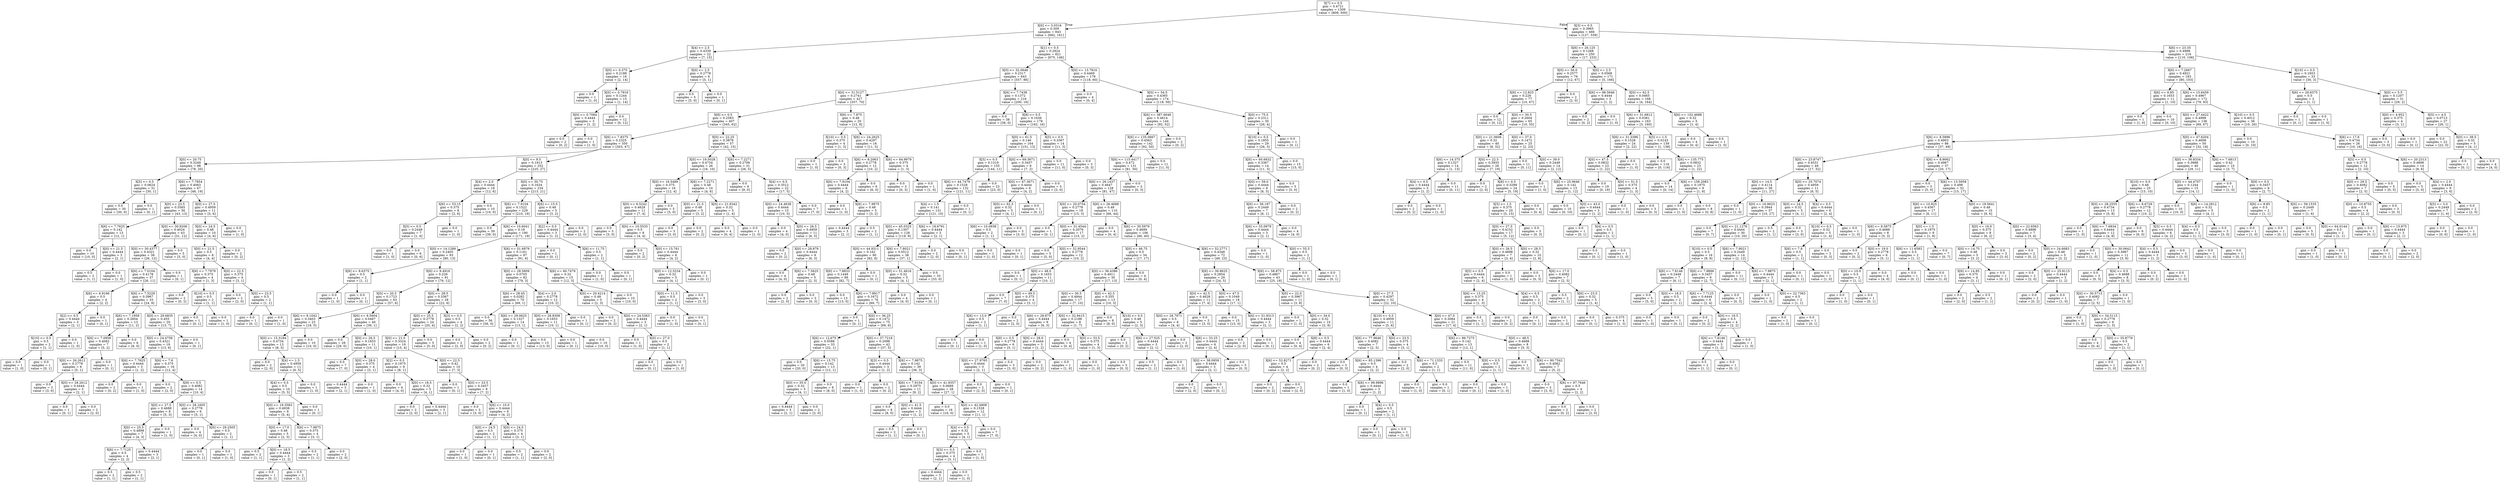 digraph Tree {
node [shape=box] ;
0 [label="X[7] <= 0.5\ngini = 0.4721\nsamples = 1309\nvalue = [809, 500]"] ;
1 [label="X[0] <= 3.0316\ngini = 0.309\nsamples = 843\nvalue = [682, 161]"] ;
0 -> 1 [labeldistance=2.5, labelangle=45, headlabel="True"] ;
2 [label="X[4] <= 2.5\ngini = 0.4339\nsamples = 22\nvalue = [7, 15]"] ;
1 -> 2 ;
3 [label="X[0] <= 0.375\ngini = 0.2188\nsamples = 16\nvalue = [2, 14]"] ;
2 -> 3 ;
4 [label="gini = 0.0\nsamples = 1\nvalue = [1, 0]"] ;
3 -> 4 ;
5 [label="X[0] <= 0.7916\ngini = 0.1244\nsamples = 15\nvalue = [1, 14]"] ;
3 -> 5 ;
6 [label="X[0] <= 0.7084\ngini = 0.4444\nsamples = 3\nvalue = [1, 2]"] ;
5 -> 6 ;
7 [label="gini = 0.0\nsamples = 2\nvalue = [0, 2]"] ;
6 -> 7 ;
8 [label="gini = 0.0\nsamples = 1\nvalue = [1, 0]"] ;
6 -> 8 ;
9 [label="gini = 0.0\nsamples = 12\nvalue = [0, 12]"] ;
5 -> 9 ;
10 [label="X[0] <= 2.5\ngini = 0.2778\nsamples = 6\nvalue = [5, 1]"] ;
2 -> 10 ;
11 [label="gini = 0.0\nsamples = 5\nvalue = [5, 0]"] ;
10 -> 11 ;
12 [label="gini = 0.0\nsamples = 1\nvalue = [0, 1]"] ;
10 -> 12 ;
13 [label="X[1] <= 0.5\ngini = 0.2924\nsamples = 821\nvalue = [675, 146]"] ;
1 -> 13 ;
14 [label="X[0] <= 32.0646\ngini = 0.2317\nsamples = 643\nvalue = [557, 86]"] ;
13 -> 14 ;
15 [label="X[0] <= 31.5127\ngini = 0.2741\nsamples = 427\nvalue = [357, 70]"] ;
14 -> 15 ;
16 [label="X[8] <= 0.5\ngini = 0.2583\nsamples = 407\nvalue = [345, 62]"] ;
15 -> 16 ;
17 [label="X[6] <= 7.8375\ngini = 0.2325\nsamples = 350\nvalue = [303, 47]"] ;
16 -> 17 ;
18 [label="X[0] <= 20.75\ngini = 0.3249\nsamples = 98\nvalue = [78, 20]"] ;
17 -> 18 ;
19 [label="X[5] <= 0.5\ngini = 0.0624\nsamples = 31\nvalue = [30, 1]"] ;
18 -> 19 ;
20 [label="gini = 0.0\nsamples = 30\nvalue = [30, 0]"] ;
19 -> 20 ;
21 [label="gini = 0.0\nsamples = 1\nvalue = [0, 1]"] ;
19 -> 21 ;
22 [label="X[6] <= 7.7854\ngini = 0.4063\nsamples = 67\nvalue = [48, 19]"] ;
18 -> 22 ;
23 [label="X[0] <= 23.5\ngini = 0.3565\nsamples = 56\nvalue = [43, 13]"] ;
22 -> 23 ;
24 [label="X[6] <= 7.7625\ngini = 0.142\nsamples = 13\nvalue = [12, 1]"] ;
23 -> 24 ;
25 [label="gini = 0.0\nsamples = 10\nvalue = [10, 0]"] ;
24 -> 25 ;
26 [label="X[0] <= 21.5\ngini = 0.4444\nsamples = 3\nvalue = [2, 1]"] ;
24 -> 26 ;
27 [label="gini = 0.5\nsamples = 2\nvalue = [1, 1]"] ;
26 -> 27 ;
28 [label="gini = 0.0\nsamples = 1\nvalue = [1, 0]"] ;
26 -> 28 ;
29 [label="X[0] <= 30.9206\ngini = 0.4024\nsamples = 43\nvalue = [31, 12]"] ;
23 -> 29 ;
30 [label="X[0] <= 30.4377\ngini = 0.4321\nsamples = 38\nvalue = [26, 12]"] ;
29 -> 30 ;
31 [label="X[6] <= 7.0104\ngini = 0.4178\nsamples = 37\nvalue = [26, 11]"] ;
30 -> 31 ;
32 [label="X[6] <= 6.9166\ngini = 0.5\nsamples = 4\nvalue = [2, 2]"] ;
31 -> 32 ;
33 [label="X[2] <= 0.5\ngini = 0.4444\nsamples = 3\nvalue = [2, 1]"] ;
32 -> 33 ;
34 [label="X[10] <= 0.5\ngini = 0.5\nsamples = 2\nvalue = [1, 1]"] ;
33 -> 34 ;
35 [label="gini = 0.0\nsamples = 1\nvalue = [1, 0]"] ;
34 -> 35 ;
36 [label="gini = 0.0\nsamples = 1\nvalue = [0, 1]"] ;
34 -> 36 ;
37 [label="gini = 0.0\nsamples = 1\nvalue = [1, 0]"] ;
33 -> 37 ;
38 [label="gini = 0.0\nsamples = 1\nvalue = [0, 1]"] ;
32 -> 38 ;
39 [label="X[6] <= 7.5229\ngini = 0.3967\nsamples = 33\nvalue = [24, 9]"] ;
31 -> 39 ;
40 [label="X[6] <= 7.1958\ngini = 0.2604\nsamples = 13\nvalue = [11, 2]"] ;
39 -> 40 ;
41 [label="X[6] <= 7.0958\ngini = 0.4082\nsamples = 7\nvalue = [5, 2]"] ;
40 -> 41 ;
42 [label="X[0] <= 26.2612\ngini = 0.2778\nsamples = 6\nvalue = [5, 1]"] ;
41 -> 42 ;
43 [label="gini = 0.0\nsamples = 3\nvalue = [3, 0]"] ;
42 -> 43 ;
44 [label="X[0] <= 28.2612\ngini = 0.4444\nsamples = 3\nvalue = [2, 1]"] ;
42 -> 44 ;
45 [label="gini = 0.0\nsamples = 1\nvalue = [0, 1]"] ;
44 -> 45 ;
46 [label="gini = 0.0\nsamples = 2\nvalue = [2, 0]"] ;
44 -> 46 ;
47 [label="gini = 0.0\nsamples = 1\nvalue = [0, 1]"] ;
41 -> 47 ;
48 [label="gini = 0.0\nsamples = 6\nvalue = [6, 0]"] ;
40 -> 48 ;
49 [label="X[0] <= 29.6835\ngini = 0.455\nsamples = 20\nvalue = [13, 7]"] ;
39 -> 49 ;
50 [label="X[0] <= 24.4758\ngini = 0.4321\nsamples = 19\nvalue = [13, 6]"] ;
49 -> 50 ;
51 [label="X[6] <= 7.7625\ngini = 0.4444\nsamples = 3\nvalue = [1, 2]"] ;
50 -> 51 ;
52 [label="gini = 0.0\nsamples = 2\nvalue = [0, 2]"] ;
51 -> 52 ;
53 [label="gini = 0.0\nsamples = 1\nvalue = [1, 0]"] ;
51 -> 53 ;
54 [label="X[6] <= 7.6\ngini = 0.375\nsamples = 16\nvalue = [12, 4]"] ;
50 -> 54 ;
55 [label="gini = 0.0\nsamples = 2\nvalue = [2, 0]"] ;
54 -> 55 ;
56 [label="X[9] <= 0.5\ngini = 0.4082\nsamples = 14\nvalue = [10, 4]"] ;
54 -> 56 ;
57 [label="X[0] <= 27.5\ngini = 0.4688\nsamples = 8\nvalue = [5, 3]"] ;
56 -> 57 ;
58 [label="X[0] <= 25.5\ngini = 0.4898\nsamples = 7\nvalue = [4, 3]"] ;
57 -> 58 ;
59 [label="X[6] <= 7.7125\ngini = 0.5\nsamples = 4\nvalue = [2, 2]"] ;
58 -> 59 ;
60 [label="gini = 0.5\nsamples = 2\nvalue = [1, 1]"] ;
59 -> 60 ;
61 [label="gini = 0.5\nsamples = 2\nvalue = [1, 1]"] ;
59 -> 61 ;
62 [label="gini = 0.4444\nsamples = 3\nvalue = [2, 1]"] ;
58 -> 62 ;
63 [label="gini = 0.0\nsamples = 1\nvalue = [1, 0]"] ;
57 -> 63 ;
64 [label="X[0] <= 28.1605\ngini = 0.2778\nsamples = 6\nvalue = [5, 1]"] ;
56 -> 64 ;
65 [label="gini = 0.0\nsamples = 4\nvalue = [4, 0]"] ;
64 -> 65 ;
66 [label="X[0] <= 29.2505\ngini = 0.5\nsamples = 2\nvalue = [1, 1]"] ;
64 -> 66 ;
67 [label="gini = 0.0\nsamples = 1\nvalue = [0, 1]"] ;
66 -> 67 ;
68 [label="gini = 0.0\nsamples = 1\nvalue = [1, 0]"] ;
66 -> 68 ;
69 [label="gini = 0.0\nsamples = 1\nvalue = [0, 1]"] ;
49 -> 69 ;
70 [label="gini = 0.0\nsamples = 1\nvalue = [0, 1]"] ;
30 -> 70 ;
71 [label="gini = 0.0\nsamples = 5\nvalue = [5, 0]"] ;
29 -> 71 ;
72 [label="X[0] <= 27.5\ngini = 0.4959\nsamples = 11\nvalue = [5, 6]"] ;
22 -> 72 ;
73 [label="X[0] <= 24.5\ngini = 0.48\nsamples = 10\nvalue = [4, 6]"] ;
72 -> 73 ;
74 [label="X[0] <= 21.5\ngini = 0.5\nsamples = 8\nvalue = [4, 4]"] ;
73 -> 74 ;
75 [label="X[6] <= 7.7979\ngini = 0.375\nsamples = 4\nvalue = [1, 3]"] ;
74 -> 75 ;
76 [label="gini = 0.0\nsamples = 2\nvalue = [0, 2]"] ;
75 -> 76 ;
77 [label="X[10] <= 0.5\ngini = 0.5\nsamples = 2\nvalue = [1, 1]"] ;
75 -> 77 ;
78 [label="gini = 0.0\nsamples = 1\nvalue = [0, 1]"] ;
77 -> 78 ;
79 [label="gini = 0.0\nsamples = 1\nvalue = [1, 0]"] ;
77 -> 79 ;
80 [label="X[0] <= 22.5\ngini = 0.375\nsamples = 4\nvalue = [3, 1]"] ;
74 -> 80 ;
81 [label="gini = 0.0\nsamples = 2\nvalue = [2, 0]"] ;
80 -> 81 ;
82 [label="X[0] <= 23.5\ngini = 0.5\nsamples = 2\nvalue = [1, 1]"] ;
80 -> 82 ;
83 [label="gini = 0.0\nsamples = 1\nvalue = [0, 1]"] ;
82 -> 83 ;
84 [label="gini = 0.0\nsamples = 1\nvalue = [1, 0]"] ;
82 -> 84 ;
85 [label="gini = 0.0\nsamples = 2\nvalue = [0, 2]"] ;
73 -> 85 ;
86 [label="gini = 0.0\nsamples = 1\nvalue = [1, 0]"] ;
72 -> 86 ;
87 [label="X[0] <= 9.5\ngini = 0.1913\nsamples = 252\nvalue = [225, 27]"] ;
17 -> 87 ;
88 [label="X[4] <= 2.0\ngini = 0.4444\nsamples = 18\nvalue = [12, 6]"] ;
87 -> 88 ;
89 [label="X[6] <= 53.15\ngini = 0.375\nsamples = 8\nvalue = [2, 6]"] ;
88 -> 89 ;
90 [label="X[5] <= 0.5\ngini = 0.2449\nsamples = 7\nvalue = [1, 6]"] ;
89 -> 90 ;
91 [label="gini = 0.0\nsamples = 1\nvalue = [1, 0]"] ;
90 -> 91 ;
92 [label="gini = 0.0\nsamples = 6\nvalue = [0, 6]"] ;
90 -> 92 ;
93 [label="gini = 0.0\nsamples = 1\nvalue = [1, 0]"] ;
89 -> 93 ;
94 [label="gini = 0.0\nsamples = 10\nvalue = [10, 0]"] ;
88 -> 94 ;
95 [label="X[0] <= 30.75\ngini = 0.1634\nsamples = 234\nvalue = [213, 21]"] ;
87 -> 95 ;
96 [label="X[6] <= 7.9104\ngini = 0.1522\nsamples = 229\nvalue = [210, 19]"] ;
95 -> 96 ;
97 [label="gini = 0.0\nsamples = 39\nvalue = [39, 0]"] ;
96 -> 97 ;
98 [label="X[6] <= 10.6041\ngini = 0.18\nsamples = 190\nvalue = [171, 19]"] ;
96 -> 98 ;
99 [label="X[0] <= 14.1289\ngini = 0.2405\nsamples = 93\nvalue = [80, 13]"] ;
98 -> 99 ;
100 [label="X[6] <= 8.6375\ngini = 0.5\nsamples = 2\nvalue = [1, 1]"] ;
99 -> 100 ;
101 [label="gini = 0.0\nsamples = 1\nvalue = [1, 0]"] ;
100 -> 101 ;
102 [label="gini = 0.0\nsamples = 1\nvalue = [0, 1]"] ;
100 -> 102 ;
103 [label="X[6] <= 9.4916\ngini = 0.229\nsamples = 91\nvalue = [79, 12]"] ;
99 -> 103 ;
104 [label="X[0] <= 20.5\ngini = 0.1723\nsamples = 63\nvalue = [57, 6]"] ;
103 -> 104 ;
105 [label="X[6] <= 8.1042\ngini = 0.3403\nsamples = 23\nvalue = [18, 5]"] ;
104 -> 105 ;
106 [label="X[0] <= 15.3184\ngini = 0.4734\nsamples = 13\nvalue = [8, 5]"] ;
105 -> 106 ;
107 [label="gini = 0.0\nsamples = 2\nvalue = [2, 0]"] ;
106 -> 107 ;
108 [label="X[4] <= 1.5\ngini = 0.4959\nsamples = 11\nvalue = [6, 5]"] ;
106 -> 108 ;
109 [label="X[4] <= 0.5\ngini = 0.5\nsamples = 10\nvalue = [5, 5]"] ;
108 -> 109 ;
110 [label="X[0] <= 19.3583\ngini = 0.4938\nsamples = 9\nvalue = [5, 4]"] ;
109 -> 110 ;
111 [label="X[0] <= 17.0\ngini = 0.48\nsamples = 5\nvalue = [2, 3]"] ;
110 -> 111 ;
112 [label="gini = 0.5\nsamples = 2\nvalue = [1, 1]"] ;
111 -> 112 ;
113 [label="X[0] <= 18.5\ngini = 0.4444\nsamples = 3\nvalue = [1, 2]"] ;
111 -> 113 ;
114 [label="gini = 0.0\nsamples = 1\nvalue = [0, 1]"] ;
113 -> 114 ;
115 [label="gini = 0.5\nsamples = 2\nvalue = [1, 1]"] ;
113 -> 115 ;
116 [label="X[6] <= 7.9875\ngini = 0.375\nsamples = 4\nvalue = [3, 1]"] ;
110 -> 116 ;
117 [label="gini = 0.5\nsamples = 2\nvalue = [1, 1]"] ;
116 -> 117 ;
118 [label="gini = 0.0\nsamples = 2\nvalue = [2, 0]"] ;
116 -> 118 ;
119 [label="gini = 0.0\nsamples = 1\nvalue = [0, 1]"] ;
109 -> 119 ;
120 [label="gini = 0.0\nsamples = 1\nvalue = [1, 0]"] ;
108 -> 120 ;
121 [label="gini = 0.0\nsamples = 10\nvalue = [10, 0]"] ;
105 -> 121 ;
122 [label="X[6] <= 8.5604\ngini = 0.0487\nsamples = 40\nvalue = [39, 1]"] ;
104 -> 122 ;
123 [label="gini = 0.0\nsamples = 29\nvalue = [29, 0]"] ;
122 -> 123 ;
124 [label="X[0] <= 26.5\ngini = 0.1653\nsamples = 11\nvalue = [10, 1]"] ;
122 -> 124 ;
125 [label="gini = 0.0\nsamples = 7\nvalue = [7, 0]"] ;
124 -> 125 ;
126 [label="X[0] <= 28.0\ngini = 0.375\nsamples = 4\nvalue = [3, 1]"] ;
124 -> 126 ;
127 [label="gini = 0.4444\nsamples = 3\nvalue = [2, 1]"] ;
126 -> 127 ;
128 [label="gini = 0.0\nsamples = 1\nvalue = [1, 0]"] ;
126 -> 128 ;
129 [label="X[0] <= 28.5\ngini = 0.3367\nsamples = 28\nvalue = [22, 6]"] ;
103 -> 129 ;
130 [label="X[0] <= 25.5\ngini = 0.2778\nsamples = 24\nvalue = [20, 4]"] ;
129 -> 130 ;
131 [label="X[0] <= 21.0\ngini = 0.3324\nsamples = 19\nvalue = [15, 4]"] ;
130 -> 131 ;
132 [label="X[2] <= 0.5\ngini = 0.1975\nsamples = 9\nvalue = [8, 1]"] ;
131 -> 132 ;
133 [label="gini = 0.0\nsamples = 4\nvalue = [4, 0]"] ;
132 -> 133 ;
134 [label="X[0] <= 18.5\ngini = 0.32\nsamples = 5\nvalue = [4, 1]"] ;
132 -> 134 ;
135 [label="gini = 0.0\nsamples = 2\nvalue = [2, 0]"] ;
134 -> 135 ;
136 [label="gini = 0.4444\nsamples = 3\nvalue = [2, 1]"] ;
134 -> 136 ;
137 [label="X[0] <= 22.5\ngini = 0.42\nsamples = 10\nvalue = [7, 3]"] ;
131 -> 137 ;
138 [label="gini = 0.0\nsamples = 1\nvalue = [0, 1]"] ;
137 -> 138 ;
139 [label="X[0] <= 23.5\ngini = 0.3457\nsamples = 9\nvalue = [7, 2]"] ;
137 -> 139 ;
140 [label="gini = 0.0\nsamples = 3\nvalue = [3, 0]"] ;
139 -> 140 ;
141 [label="X[6] <= 10.0\ngini = 0.4444\nsamples = 6\nvalue = [4, 2]"] ;
139 -> 141 ;
142 [label="X[0] <= 24.5\ngini = 0.5\nsamples = 2\nvalue = [1, 1]"] ;
141 -> 142 ;
143 [label="gini = 0.0\nsamples = 1\nvalue = [1, 0]"] ;
142 -> 143 ;
144 [label="gini = 0.0\nsamples = 1\nvalue = [0, 1]"] ;
142 -> 144 ;
145 [label="X[0] <= 24.5\ngini = 0.375\nsamples = 4\nvalue = [3, 1]"] ;
141 -> 145 ;
146 [label="gini = 0.5\nsamples = 2\nvalue = [1, 1]"] ;
145 -> 146 ;
147 [label="gini = 0.0\nsamples = 2\nvalue = [2, 0]"] ;
145 -> 147 ;
148 [label="gini = 0.0\nsamples = 5\nvalue = [5, 0]"] ;
130 -> 148 ;
149 [label="X[3] <= 0.5\ngini = 0.5\nsamples = 4\nvalue = [2, 2]"] ;
129 -> 149 ;
150 [label="gini = 0.0\nsamples = 2\nvalue = [2, 0]"] ;
149 -> 150 ;
151 [label="gini = 0.0\nsamples = 2\nvalue = [0, 2]"] ;
149 -> 151 ;
152 [label="X[6] <= 51.6979\ngini = 0.1161\nsamples = 97\nvalue = [91, 6]"] ;
98 -> 152 ;
153 [label="X[0] <= 28.5809\ngini = 0.0705\nsamples = 82\nvalue = [79, 3]"] ;
152 -> 153 ;
154 [label="X[6] <= 28.45\ngini = 0.0282\nsamples = 70\nvalue = [69, 1]"] ;
153 -> 154 ;
155 [label="gini = 0.0\nsamples = 56\nvalue = [56, 0]"] ;
154 -> 155 ;
156 [label="X[6] <= 29.0625\ngini = 0.1327\nsamples = 14\nvalue = [13, 1]"] ;
154 -> 156 ;
157 [label="gini = 0.0\nsamples = 1\nvalue = [0, 1]"] ;
156 -> 157 ;
158 [label="gini = 0.0\nsamples = 13\nvalue = [13, 0]"] ;
156 -> 158 ;
159 [label="X[4] <= 2.0\ngini = 0.2778\nsamples = 12\nvalue = [10, 2]"] ;
153 -> 159 ;
160 [label="X[0] <= 28.8309\ngini = 0.1653\nsamples = 11\nvalue = [10, 1]"] ;
159 -> 160 ;
161 [label="gini = 0.0\nsamples = 1\nvalue = [0, 1]"] ;
160 -> 161 ;
162 [label="gini = 0.0\nsamples = 10\nvalue = [10, 0]"] ;
160 -> 162 ;
163 [label="gini = 0.0\nsamples = 1\nvalue = [0, 1]"] ;
159 -> 163 ;
164 [label="X[6] <= 60.7479\ngini = 0.32\nsamples = 15\nvalue = [12, 3]"] ;
152 -> 164 ;
165 [label="X[0] <= 20.4214\ngini = 0.48\nsamples = 5\nvalue = [2, 3]"] ;
164 -> 165 ;
166 [label="gini = 0.0\nsamples = 2\nvalue = [0, 2]"] ;
165 -> 166 ;
167 [label="X[0] <= 24.5363\ngini = 0.4444\nsamples = 3\nvalue = [2, 1]"] ;
165 -> 167 ;
168 [label="gini = 0.0\nsamples = 1\nvalue = [1, 0]"] ;
167 -> 168 ;
169 [label="X[0] <= 27.0\ngini = 0.5\nsamples = 2\nvalue = [1, 1]"] ;
167 -> 169 ;
170 [label="gini = 0.0\nsamples = 1\nvalue = [0, 1]"] ;
169 -> 170 ;
171 [label="gini = 0.0\nsamples = 1\nvalue = [1, 0]"] ;
169 -> 171 ;
172 [label="gini = 0.0\nsamples = 10\nvalue = [10, 0]"] ;
164 -> 172 ;
173 [label="X[6] <= 15.5\ngini = 0.48\nsamples = 5\nvalue = [3, 2]"] ;
95 -> 173 ;
174 [label="X[2] <= 0.5\ngini = 0.4444\nsamples = 3\nvalue = [1, 2]"] ;
173 -> 174 ;
175 [label="gini = 0.0\nsamples = 1\nvalue = [0, 1]"] ;
174 -> 175 ;
176 [label="X[6] <= 11.75\ngini = 0.5\nsamples = 2\nvalue = [1, 1]"] ;
174 -> 176 ;
177 [label="gini = 0.0\nsamples = 1\nvalue = [1, 0]"] ;
176 -> 177 ;
178 [label="gini = 0.0\nsamples = 1\nvalue = [0, 1]"] ;
176 -> 178 ;
179 [label="gini = 0.0\nsamples = 2\nvalue = [2, 0]"] ;
173 -> 179 ;
180 [label="X[0] <= 22.25\ngini = 0.3878\nsamples = 57\nvalue = [42, 15]"] ;
16 -> 180 ;
181 [label="X[0] <= 19.5028\ngini = 0.4734\nsamples = 26\nvalue = [16, 10]"] ;
180 -> 181 ;
182 [label="X[0] <= 16.5489\ngini = 0.375\nsamples = 16\nvalue = [12, 4]"] ;
181 -> 182 ;
183 [label="X[0] <= 6.5242\ngini = 0.4628\nsamples = 11\nvalue = [7, 4]"] ;
182 -> 183 ;
184 [label="gini = 0.0\nsamples = 3\nvalue = [3, 0]"] ;
183 -> 184 ;
185 [label="X[0] <= 10.5535\ngini = 0.5\nsamples = 8\nvalue = [4, 4]"] ;
183 -> 185 ;
186 [label="gini = 0.0\nsamples = 2\nvalue = [0, 2]"] ;
185 -> 186 ;
187 [label="X[0] <= 15.761\ngini = 0.4444\nsamples = 6\nvalue = [4, 2]"] ;
185 -> 187 ;
188 [label="X[0] <= 12.5234\ngini = 0.32\nsamples = 5\nvalue = [4, 1]"] ;
187 -> 188 ;
189 [label="X[0] <= 11.5\ngini = 0.5\nsamples = 2\nvalue = [1, 1]"] ;
188 -> 189 ;
190 [label="gini = 0.0\nsamples = 1\nvalue = [1, 0]"] ;
189 -> 190 ;
191 [label="gini = 0.0\nsamples = 1\nvalue = [0, 1]"] ;
189 -> 191 ;
192 [label="gini = 0.0\nsamples = 3\nvalue = [3, 0]"] ;
188 -> 192 ;
193 [label="gini = 0.0\nsamples = 1\nvalue = [0, 1]"] ;
187 -> 193 ;
194 [label="gini = 0.0\nsamples = 5\nvalue = [5, 0]"] ;
182 -> 194 ;
195 [label="X[6] <= 7.2271\ngini = 0.48\nsamples = 10\nvalue = [4, 6]"] ;
181 -> 195 ;
196 [label="X[0] <= 21.5\ngini = 0.48\nsamples = 5\nvalue = [3, 2]"] ;
195 -> 196 ;
197 [label="gini = 0.0\nsamples = 3\nvalue = [3, 0]"] ;
196 -> 197 ;
198 [label="gini = 0.0\nsamples = 2\nvalue = [0, 2]"] ;
196 -> 198 ;
199 [label="X[0] <= 21.9342\ngini = 0.32\nsamples = 5\nvalue = [1, 4]"] ;
195 -> 199 ;
200 [label="gini = 0.0\nsamples = 4\nvalue = [0, 4]"] ;
199 -> 200 ;
201 [label="gini = 0.0\nsamples = 1\nvalue = [1, 0]"] ;
199 -> 201 ;
202 [label="X[6] <= 7.2271\ngini = 0.2706\nsamples = 31\nvalue = [26, 5]"] ;
180 -> 202 ;
203 [label="gini = 0.0\nsamples = 9\nvalue = [9, 0]"] ;
202 -> 203 ;
204 [label="X[4] <= 0.5\ngini = 0.3512\nsamples = 22\nvalue = [17, 5]"] ;
202 -> 204 ;
205 [label="X[0] <= 24.4638\ngini = 0.4444\nsamples = 15\nvalue = [10, 5]"] ;
204 -> 205 ;
206 [label="gini = 0.0\nsamples = 4\nvalue = [4, 0]"] ;
205 -> 206 ;
207 [label="X[0] <= 26.5\ngini = 0.4959\nsamples = 11\nvalue = [6, 5]"] ;
205 -> 207 ;
208 [label="gini = 0.0\nsamples = 2\nvalue = [0, 2]"] ;
207 -> 208 ;
209 [label="X[0] <= 28.879\ngini = 0.4444\nsamples = 9\nvalue = [6, 3]"] ;
207 -> 209 ;
210 [label="gini = 0.0\nsamples = 4\nvalue = [4, 0]"] ;
209 -> 210 ;
211 [label="X[6] <= 7.5625\ngini = 0.48\nsamples = 5\nvalue = [2, 3]"] ;
209 -> 211 ;
212 [label="gini = 0.0\nsamples = 2\nvalue = [2, 0]"] ;
211 -> 212 ;
213 [label="gini = 0.0\nsamples = 3\nvalue = [0, 3]"] ;
211 -> 213 ;
214 [label="gini = 0.0\nsamples = 7\nvalue = [7, 0]"] ;
204 -> 214 ;
215 [label="X[6] <= 7.875\ngini = 0.48\nsamples = 20\nvalue = [12, 8]"] ;
15 -> 215 ;
216 [label="X[10] <= 0.5\ngini = 0.375\nsamples = 4\nvalue = [1, 3]"] ;
215 -> 216 ;
217 [label="gini = 0.0\nsamples = 1\nvalue = [1, 0]"] ;
216 -> 217 ;
218 [label="gini = 0.0\nsamples = 3\nvalue = [0, 3]"] ;
216 -> 218 ;
219 [label="X[6] <= 24.2625\ngini = 0.4297\nsamples = 16\nvalue = [11, 5]"] ;
215 -> 219 ;
220 [label="X[6] <= 8.2063\ngini = 0.2778\nsamples = 12\nvalue = [10, 2]"] ;
219 -> 220 ;
221 [label="X[6] <= 7.9104\ngini = 0.4444\nsamples = 6\nvalue = [4, 2]"] ;
220 -> 221 ;
222 [label="gini = 0.0\nsamples = 1\nvalue = [1, 0]"] ;
221 -> 222 ;
223 [label="X[6] <= 7.9875\ngini = 0.48\nsamples = 5\nvalue = [3, 2]"] ;
221 -> 223 ;
224 [label="gini = 0.4444\nsamples = 3\nvalue = [2, 1]"] ;
223 -> 224 ;
225 [label="gini = 0.5\nsamples = 2\nvalue = [1, 1]"] ;
223 -> 225 ;
226 [label="gini = 0.0\nsamples = 6\nvalue = [6, 0]"] ;
220 -> 226 ;
227 [label="X[6] <= 64.9979\ngini = 0.375\nsamples = 4\nvalue = [1, 3]"] ;
219 -> 227 ;
228 [label="gini = 0.0\nsamples = 3\nvalue = [0, 3]"] ;
227 -> 228 ;
229 [label="gini = 0.0\nsamples = 1\nvalue = [1, 0]"] ;
227 -> 229 ;
230 [label="X[6] <= 7.7438\ngini = 0.1372\nsamples = 216\nvalue = [200, 16]"] ;
14 -> 230 ;
231 [label="gini = 0.0\nsamples = 38\nvalue = [38, 0]"] ;
230 -> 231 ;
232 [label="X[8] <= 0.5\ngini = 0.1636\nsamples = 178\nvalue = [162, 16]"] ;
230 -> 232 ;
233 [label="X[0] <= 61.5\ngini = 0.146\nsamples = 164\nvalue = [151, 13]"] ;
232 -> 233 ;
234 [label="X[5] <= 0.5\ngini = 0.1319\nsamples = 155\nvalue = [144, 11]"] ;
233 -> 234 ;
235 [label="X[6] <= 44.7479\ngini = 0.1528\nsamples = 132\nvalue = [121, 11]"] ;
234 -> 235 ;
236 [label="X[4] <= 1.5\ngini = 0.141\nsamples = 131\nvalue = [121, 10]"] ;
235 -> 236 ;
237 [label="X[0] <= 45.0325\ngini = 0.1307\nsamples = 128\nvalue = [119, 9]"] ;
236 -> 237 ;
238 [label="X[0] <= 44.9311\ngini = 0.162\nsamples = 90\nvalue = [82, 8]"] ;
237 -> 238 ;
239 [label="X[6] <= 7.8833\ngini = 0.1449\nsamples = 89\nvalue = [82, 7]"] ;
238 -> 239 ;
240 [label="gini = 0.0\nsamples = 13\nvalue = [13, 0]"] ;
239 -> 240 ;
241 [label="X[6] <= 7.8917\ngini = 0.1672\nsamples = 76\nvalue = [69, 7]"] ;
239 -> 241 ;
242 [label="gini = 0.0\nsamples = 1\nvalue = [0, 1]"] ;
241 -> 242 ;
243 [label="X[0] <= 36.25\ngini = 0.1472\nsamples = 75\nvalue = [69, 6]"] ;
241 -> 243 ;
244 [label="X[6] <= 12.675\ngini = 0.0588\nsamples = 33\nvalue = [32, 1]"] ;
243 -> 244 ;
245 [label="gini = 0.0\nsamples = 20\nvalue = [20, 0]"] ;
244 -> 245 ;
246 [label="X[6] <= 13.75\ngini = 0.142\nsamples = 13\nvalue = [12, 1]"] ;
244 -> 246 ;
247 [label="X[0] <= 35.0\ngini = 0.32\nsamples = 5\nvalue = [4, 1]"] ;
246 -> 247 ;
248 [label="gini = 0.4444\nsamples = 3\nvalue = [2, 1]"] ;
247 -> 248 ;
249 [label="gini = 0.0\nsamples = 2\nvalue = [2, 0]"] ;
247 -> 249 ;
250 [label="gini = 0.0\nsamples = 8\nvalue = [8, 0]"] ;
246 -> 250 ;
251 [label="X[0] <= 37.7218\ngini = 0.2098\nsamples = 42\nvalue = [37, 5]"] ;
243 -> 251 ;
252 [label="X[3] <= 0.5\ngini = 0.4444\nsamples = 3\nvalue = [1, 2]"] ;
251 -> 252 ;
253 [label="gini = 0.0\nsamples = 1\nvalue = [1, 0]"] ;
252 -> 253 ;
254 [label="gini = 0.0\nsamples = 2\nvalue = [0, 2]"] ;
252 -> 254 ;
255 [label="X[6] <= 7.9875\ngini = 0.142\nsamples = 39\nvalue = [36, 3]"] ;
251 -> 255 ;
256 [label="X[6] <= 7.9104\ngini = 0.2975\nsamples = 11\nvalue = [9, 2]"] ;
255 -> 256 ;
257 [label="gini = 0.0\nsamples = 8\nvalue = [8, 0]"] ;
256 -> 257 ;
258 [label="X[0] <= 41.5\ngini = 0.4444\nsamples = 3\nvalue = [1, 2]"] ;
256 -> 258 ;
259 [label="gini = 0.5\nsamples = 2\nvalue = [1, 1]"] ;
258 -> 259 ;
260 [label="gini = 0.0\nsamples = 1\nvalue = [0, 1]"] ;
258 -> 260 ;
261 [label="X[0] <= 41.9357\ngini = 0.0689\nsamples = 28\nvalue = [27, 1]"] ;
255 -> 261 ;
262 [label="gini = 0.0\nsamples = 16\nvalue = [16, 0]"] ;
261 -> 262 ;
263 [label="X[0] <= 42.4908\ngini = 0.1528\nsamples = 12\nvalue = [11, 1]"] ;
261 -> 263 ;
264 [label="X[4] <= 0.5\ngini = 0.32\nsamples = 5\nvalue = [4, 1]"] ;
263 -> 264 ;
265 [label="X[3] <= 0.5\ngini = 0.375\nsamples = 4\nvalue = [3, 1]"] ;
264 -> 265 ;
266 [label="gini = 0.4444\nsamples = 3\nvalue = [2, 1]"] ;
265 -> 266 ;
267 [label="gini = 0.0\nsamples = 1\nvalue = [1, 0]"] ;
265 -> 267 ;
268 [label="gini = 0.0\nsamples = 1\nvalue = [1, 0]"] ;
264 -> 268 ;
269 [label="gini = 0.0\nsamples = 7\nvalue = [7, 0]"] ;
263 -> 269 ;
270 [label="gini = 0.0\nsamples = 1\nvalue = [0, 1]"] ;
238 -> 270 ;
271 [label="X[6] <= 7.8021\ngini = 0.0512\nsamples = 38\nvalue = [37, 1]"] ;
237 -> 271 ;
272 [label="X[0] <= 51.4616\ngini = 0.32\nsamples = 5\nvalue = [4, 1]"] ;
271 -> 272 ;
273 [label="gini = 0.0\nsamples = 4\nvalue = [4, 0]"] ;
272 -> 273 ;
274 [label="gini = 0.0\nsamples = 1\nvalue = [0, 1]"] ;
272 -> 274 ;
275 [label="gini = 0.0\nsamples = 33\nvalue = [33, 0]"] ;
271 -> 275 ;
276 [label="X[6] <= 18.6791\ngini = 0.4444\nsamples = 3\nvalue = [2, 1]"] ;
236 -> 276 ;
277 [label="gini = 0.0\nsamples = 2\nvalue = [2, 0]"] ;
276 -> 277 ;
278 [label="gini = 0.0\nsamples = 1\nvalue = [0, 1]"] ;
276 -> 278 ;
279 [label="gini = 0.0\nsamples = 1\nvalue = [0, 1]"] ;
235 -> 279 ;
280 [label="gini = 0.0\nsamples = 23\nvalue = [23, 0]"] ;
234 -> 280 ;
281 [label="X[0] <= 69.3671\ngini = 0.3457\nsamples = 9\nvalue = [7, 2]"] ;
233 -> 281 ;
282 [label="X[0] <= 67.3671\ngini = 0.4444\nsamples = 6\nvalue = [4, 2]"] ;
281 -> 282 ;
283 [label="X[0] <= 62.5\ngini = 0.32\nsamples = 5\nvalue = [4, 1]"] ;
282 -> 283 ;
284 [label="X[6] <= 10.0938\ngini = 0.5\nsamples = 2\nvalue = [1, 1]"] ;
283 -> 284 ;
285 [label="gini = 0.0\nsamples = 1\nvalue = [1, 0]"] ;
284 -> 285 ;
286 [label="gini = 0.0\nsamples = 1\nvalue = [0, 1]"] ;
284 -> 286 ;
287 [label="gini = 0.0\nsamples = 3\nvalue = [3, 0]"] ;
283 -> 287 ;
288 [label="gini = 0.0\nsamples = 1\nvalue = [0, 1]"] ;
282 -> 288 ;
289 [label="gini = 0.0\nsamples = 3\nvalue = [3, 0]"] ;
281 -> 289 ;
290 [label="X[5] <= 0.5\ngini = 0.3367\nsamples = 14\nvalue = [11, 3]"] ;
232 -> 290 ;
291 [label="gini = 0.0\nsamples = 11\nvalue = [11, 0]"] ;
290 -> 291 ;
292 [label="gini = 0.0\nsamples = 3\nvalue = [0, 3]"] ;
290 -> 292 ;
293 [label="X[0] <= 13.7816\ngini = 0.4469\nsamples = 178\nvalue = [118, 60]"] ;
13 -> 293 ;
294 [label="gini = 0.0\nsamples = 4\nvalue = [0, 4]"] ;
293 -> 294 ;
295 [label="X[0] <= 54.5\ngini = 0.4365\nsamples = 174\nvalue = [118, 56]"] ;
293 -> 295 ;
296 [label="X[6] <= 387.6646\ngini = 0.4614\nsamples = 144\nvalue = [92, 52]"] ;
295 -> 296 ;
297 [label="X[6] <= 135.0667\ngini = 0.4563\nsamples = 142\nvalue = [92, 50]"] ;
296 -> 297 ;
298 [label="X[6] <= 115.4417\ngini = 0.472\nsamples = 131\nvalue = [81, 50]"] ;
297 -> 298 ;
299 [label="X[6] <= 26.1437\ngini = 0.4647\nsamples = 128\nvalue = [81, 47]"] ;
298 -> 299 ;
300 [label="X[0] <= 20.0754\ngini = 0.2778\nsamples = 18\nvalue = [15, 3]"] ;
299 -> 300 ;
301 [label="gini = 0.0\nsamples = 1\nvalue = [0, 1]"] ;
300 -> 301 ;
302 [label="X[0] <= 31.4544\ngini = 0.2076\nsamples = 17\nvalue = [15, 2]"] ;
300 -> 302 ;
303 [label="gini = 0.0\nsamples = 5\nvalue = [5, 0]"] ;
302 -> 303 ;
304 [label="X[0] <= 32.9544\ngini = 0.2778\nsamples = 12\nvalue = [10, 2]"] ;
302 -> 304 ;
305 [label="gini = 0.0\nsamples = 1\nvalue = [0, 1]"] ;
304 -> 305 ;
306 [label="X[0] <= 48.0\ngini = 0.1653\nsamples = 11\nvalue = [10, 1]"] ;
304 -> 306 ;
307 [label="gini = 0.0\nsamples = 7\nvalue = [7, 0]"] ;
306 -> 307 ;
308 [label="X[0] <= 49.5\ngini = 0.375\nsamples = 4\nvalue = [3, 1]"] ;
306 -> 308 ;
309 [label="X[6] <= 13.0\ngini = 0.5\nsamples = 2\nvalue = [1, 1]"] ;
308 -> 309 ;
310 [label="gini = 0.0\nsamples = 1\nvalue = [0, 1]"] ;
309 -> 310 ;
311 [label="gini = 0.0\nsamples = 1\nvalue = [1, 0]"] ;
309 -> 311 ;
312 [label="gini = 0.0\nsamples = 2\nvalue = [2, 0]"] ;
308 -> 312 ;
313 [label="X[6] <= 26.4688\ngini = 0.48\nsamples = 110\nvalue = [66, 44]"] ;
299 -> 313 ;
314 [label="gini = 0.0\nsamples = 4\nvalue = [0, 4]"] ;
313 -> 314 ;
315 [label="X[6] <= 30.5979\ngini = 0.4699\nsamples = 106\nvalue = [66, 40]"] ;
313 -> 315 ;
316 [label="X[0] <= 46.75\ngini = 0.5\nsamples = 34\nvalue = [17, 17]"] ;
315 -> 316 ;
317 [label="X[0] <= 36.4386\ngini = 0.4911\nsamples = 30\nvalue = [17, 13]"] ;
316 -> 317 ;
318 [label="X[0] <= 30.5\ngini = 0.4844\nsamples = 17\nvalue = [7, 10]"] ;
317 -> 318 ;
319 [label="X[6] <= 28.875\ngini = 0.4444\nsamples = 9\nvalue = [6, 3]"] ;
318 -> 319 ;
320 [label="X[8] <= 0.5\ngini = 0.2778\nsamples = 6\nvalue = [5, 1]"] ;
319 -> 320 ;
321 [label="X[0] <= 27.9765\ngini = 0.4444\nsamples = 3\nvalue = [2, 1]"] ;
320 -> 321 ;
322 [label="gini = 0.0\nsamples = 2\nvalue = [2, 0]"] ;
321 -> 322 ;
323 [label="gini = 0.0\nsamples = 1\nvalue = [0, 1]"] ;
321 -> 323 ;
324 [label="gini = 0.0\nsamples = 3\nvalue = [3, 0]"] ;
320 -> 324 ;
325 [label="X[0] <= 28.0\ngini = 0.4444\nsamples = 3\nvalue = [1, 2]"] ;
319 -> 325 ;
326 [label="gini = 0.0\nsamples = 2\nvalue = [0, 2]"] ;
325 -> 326 ;
327 [label="gini = 0.0\nsamples = 1\nvalue = [1, 0]"] ;
325 -> 327 ;
328 [label="X[0] <= 32.9415\ngini = 0.2188\nsamples = 8\nvalue = [1, 7]"] ;
318 -> 328 ;
329 [label="gini = 0.0\nsamples = 4\nvalue = [0, 4]"] ;
328 -> 329 ;
330 [label="X[0] <= 33.5\ngini = 0.375\nsamples = 4\nvalue = [1, 3]"] ;
328 -> 330 ;
331 [label="gini = 0.0\nsamples = 1\nvalue = [1, 0]"] ;
330 -> 331 ;
332 [label="gini = 0.0\nsamples = 3\nvalue = [0, 3]"] ;
330 -> 332 ;
333 [label="X[0] <= 42.5\ngini = 0.355\nsamples = 13\nvalue = [10, 3]"] ;
317 -> 333 ;
334 [label="gini = 0.0\nsamples = 8\nvalue = [8, 0]"] ;
333 -> 334 ;
335 [label="X[10] <= 0.5\ngini = 0.48\nsamples = 5\nvalue = [2, 3]"] ;
333 -> 335 ;
336 [label="gini = 0.0\nsamples = 2\nvalue = [0, 2]"] ;
335 -> 336 ;
337 [label="X[6] <= 27.525\ngini = 0.4444\nsamples = 3\nvalue = [2, 1]"] ;
335 -> 337 ;
338 [label="gini = 0.5\nsamples = 2\nvalue = [1, 1]"] ;
337 -> 338 ;
339 [label="gini = 0.0\nsamples = 1\nvalue = [1, 0]"] ;
337 -> 339 ;
340 [label="gini = 0.0\nsamples = 4\nvalue = [0, 4]"] ;
316 -> 340 ;
341 [label="X[6] <= 52.2771\ngini = 0.4348\nsamples = 72\nvalue = [49, 23]"] ;
315 -> 341 ;
342 [label="X[6] <= 39.8625\ngini = 0.2854\nsamples = 29\nvalue = [24, 5]"] ;
341 -> 342 ;
343 [label="X[0] <= 42.5\ngini = 0.4628\nsamples = 11\nvalue = [7, 4]"] ;
342 -> 343 ;
344 [label="X[0] <= 26.7971\ngini = 0.5\nsamples = 8\nvalue = [4, 4]"] ;
343 -> 344 ;
345 [label="gini = 0.0\nsamples = 2\nvalue = [2, 0]"] ;
344 -> 345 ;
346 [label="X[6] <= 33.25\ngini = 0.4444\nsamples = 6\nvalue = [2, 4]"] ;
344 -> 346 ;
347 [label="X[0] <= 38.0959\ngini = 0.4444\nsamples = 3\nvalue = [2, 1]"] ;
346 -> 347 ;
348 [label="gini = 0.0\nsamples = 2\nvalue = [2, 0]"] ;
347 -> 348 ;
349 [label="gini = 0.0\nsamples = 1\nvalue = [0, 1]"] ;
347 -> 349 ;
350 [label="gini = 0.0\nsamples = 3\nvalue = [0, 3]"] ;
346 -> 350 ;
351 [label="gini = 0.0\nsamples = 3\nvalue = [3, 0]"] ;
343 -> 351 ;
352 [label="X[0] <= 47.5\ngini = 0.1049\nsamples = 18\nvalue = [17, 1]"] ;
342 -> 352 ;
353 [label="gini = 0.0\nsamples = 15\nvalue = [15, 0]"] ;
352 -> 353 ;
354 [label="X[6] <= 51.9313\ngini = 0.4444\nsamples = 3\nvalue = [2, 1]"] ;
352 -> 354 ;
355 [label="gini = 0.0\nsamples = 2\nvalue = [2, 0]"] ;
354 -> 355 ;
356 [label="gini = 0.0\nsamples = 1\nvalue = [0, 1]"] ;
354 -> 356 ;
357 [label="X[6] <= 58.875\ngini = 0.4867\nsamples = 43\nvalue = [25, 18]"] ;
341 -> 357 ;
358 [label="X[0] <= 22.0\ngini = 0.3967\nsamples = 11\nvalue = [3, 8]"] ;
357 -> 358 ;
359 [label="gini = 0.0\nsamples = 1\nvalue = [1, 0]"] ;
358 -> 359 ;
360 [label="X[0] <= 34.0\ngini = 0.32\nsamples = 10\nvalue = [2, 8]"] ;
358 -> 360 ;
361 [label="gini = 0.0\nsamples = 4\nvalue = [0, 4]"] ;
360 -> 361 ;
362 [label="X[8] <= 0.5\ngini = 0.4444\nsamples = 6\nvalue = [2, 4]"] ;
360 -> 362 ;
363 [label="X[6] <= 52.8271\ngini = 0.5\nsamples = 4\nvalue = [2, 2]"] ;
362 -> 363 ;
364 [label="gini = 0.0\nsamples = 2\nvalue = [0, 2]"] ;
363 -> 364 ;
365 [label="gini = 0.0\nsamples = 2\nvalue = [2, 0]"] ;
363 -> 365 ;
366 [label="gini = 0.0\nsamples = 2\nvalue = [0, 2]"] ;
362 -> 366 ;
367 [label="X[0] <= 27.5\ngini = 0.4297\nsamples = 32\nvalue = [22, 10]"] ;
357 -> 367 ;
368 [label="X[10] <= 0.5\ngini = 0.4959\nsamples = 11\nvalue = [5, 6]"] ;
367 -> 368 ;
369 [label="X[6] <= 77.9646\ngini = 0.4082\nsamples = 7\nvalue = [2, 5]"] ;
368 -> 369 ;
370 [label="gini = 0.0\nsamples = 3\nvalue = [0, 3]"] ;
369 -> 370 ;
371 [label="X[6] <= 85.1396\ngini = 0.5\nsamples = 4\nvalue = [2, 2]"] ;
369 -> 371 ;
372 [label="gini = 0.0\nsamples = 1\nvalue = [1, 0]"] ;
371 -> 372 ;
373 [label="X[6] <= 99.9896\ngini = 0.4444\nsamples = 3\nvalue = [1, 2]"] ;
371 -> 373 ;
374 [label="gini = 0.0\nsamples = 1\nvalue = [0, 1]"] ;
373 -> 374 ;
375 [label="X[4] <= 0.5\ngini = 0.5\nsamples = 2\nvalue = [1, 1]"] ;
373 -> 375 ;
376 [label="gini = 0.0\nsamples = 1\nvalue = [0, 1]"] ;
375 -> 376 ;
377 [label="gini = 0.0\nsamples = 1\nvalue = [1, 0]"] ;
375 -> 377 ;
378 [label="X[0] <= 23.5\ngini = 0.375\nsamples = 4\nvalue = [3, 1]"] ;
368 -> 378 ;
379 [label="gini = 0.0\nsamples = 2\nvalue = [2, 0]"] ;
378 -> 379 ;
380 [label="X[6] <= 71.1333\ngini = 0.5\nsamples = 2\nvalue = [1, 1]"] ;
378 -> 380 ;
381 [label="gini = 0.0\nsamples = 1\nvalue = [1, 0]"] ;
380 -> 381 ;
382 [label="gini = 0.0\nsamples = 1\nvalue = [0, 1]"] ;
380 -> 382 ;
383 [label="X[0] <= 47.0\ngini = 0.3084\nsamples = 21\nvalue = [17, 4]"] ;
367 -> 383 ;
384 [label="X[6] <= 86.7375\ngini = 0.142\nsamples = 13\nvalue = [12, 1]"] ;
383 -> 384 ;
385 [label="gini = 0.0\nsamples = 11\nvalue = [11, 0]"] ;
384 -> 385 ;
386 [label="X[9] <= 0.5\ngini = 0.5\nsamples = 2\nvalue = [1, 1]"] ;
384 -> 386 ;
387 [label="gini = 0.0\nsamples = 1\nvalue = [0, 1]"] ;
386 -> 387 ;
388 [label="gini = 0.0\nsamples = 1\nvalue = [1, 0]"] ;
386 -> 388 ;
389 [label="X[0] <= 48.5\ngini = 0.4688\nsamples = 8\nvalue = [5, 3]"] ;
383 -> 389 ;
390 [label="gini = 0.0\nsamples = 1\nvalue = [0, 1]"] ;
389 -> 390 ;
391 [label="X[6] <= 80.7542\ngini = 0.4082\nsamples = 7\nvalue = [5, 2]"] ;
389 -> 391 ;
392 [label="gini = 0.0\nsamples = 3\nvalue = [3, 0]"] ;
391 -> 392 ;
393 [label="X[6] <= 97.7646\ngini = 0.5\nsamples = 4\nvalue = [2, 2]"] ;
391 -> 393 ;
394 [label="gini = 0.0\nsamples = 2\nvalue = [0, 2]"] ;
393 -> 394 ;
395 [label="gini = 0.0\nsamples = 2\nvalue = [2, 0]"] ;
393 -> 395 ;
396 [label="gini = 0.0\nsamples = 3\nvalue = [0, 3]"] ;
298 -> 396 ;
397 [label="gini = 0.0\nsamples = 11\nvalue = [11, 0]"] ;
297 -> 397 ;
398 [label="gini = 0.0\nsamples = 2\nvalue = [0, 2]"] ;
296 -> 398 ;
399 [label="X[0] <= 75.5\ngini = 0.2311\nsamples = 30\nvalue = [26, 4]"] ;
295 -> 399 ;
400 [label="X[10] <= 0.5\ngini = 0.1855\nsamples = 29\nvalue = [26, 3]"] ;
399 -> 400 ;
401 [label="X[0] <= 60.6632\ngini = 0.3367\nsamples = 14\nvalue = [11, 3]"] ;
400 -> 401 ;
402 [label="X[0] <= 59.0\ngini = 0.4444\nsamples = 9\nvalue = [6, 3]"] ;
401 -> 402 ;
403 [label="X[0] <= 56.197\ngini = 0.2449\nsamples = 7\nvalue = [6, 1]"] ;
402 -> 403 ;
404 [label="X[6] <= 33.0979\ngini = 0.4444\nsamples = 3\nvalue = [2, 1]"] ;
403 -> 404 ;
405 [label="gini = 0.0\nsamples = 1\nvalue = [1, 0]"] ;
404 -> 405 ;
406 [label="X[0] <= 55.5\ngini = 0.5\nsamples = 2\nvalue = [1, 1]"] ;
404 -> 406 ;
407 [label="gini = 0.0\nsamples = 1\nvalue = [1, 0]"] ;
406 -> 407 ;
408 [label="gini = 0.0\nsamples = 1\nvalue = [0, 1]"] ;
406 -> 408 ;
409 [label="gini = 0.0\nsamples = 4\nvalue = [4, 0]"] ;
403 -> 409 ;
410 [label="gini = 0.0\nsamples = 2\nvalue = [0, 2]"] ;
402 -> 410 ;
411 [label="gini = 0.0\nsamples = 5\nvalue = [5, 0]"] ;
401 -> 411 ;
412 [label="gini = 0.0\nsamples = 15\nvalue = [15, 0]"] ;
400 -> 412 ;
413 [label="gini = 0.0\nsamples = 1\nvalue = [0, 1]"] ;
399 -> 413 ;
414 [label="X[3] <= 0.5\ngini = 0.3965\nsamples = 466\nvalue = [127, 339]"] ;
0 -> 414 [labeldistance=2.5, labelangle=-45, headlabel="False"] ;
415 [label="X[6] <= 26.125\ngini = 0.1268\nsamples = 250\nvalue = [17, 233]"] ;
414 -> 415 ;
416 [label="X[0] <= 56.0\ngini = 0.2577\nsamples = 79\nvalue = [12, 67]"] ;
415 -> 416 ;
417 [label="X[6] <= 12.825\ngini = 0.226\nsamples = 77\nvalue = [10, 67]"] ;
416 -> 417 ;
418 [label="gini = 0.0\nsamples = 12\nvalue = [0, 12]"] ;
417 -> 418 ;
419 [label="X[0] <= 30.5\ngini = 0.2604\nsamples = 65\nvalue = [10, 55]"] ;
417 -> 419 ;
420 [label="X[0] <= 21.0606\ngini = 0.32\nsamples = 40\nvalue = [8, 32]"] ;
419 -> 420 ;
421 [label="X[6] <= 14.375\ngini = 0.1327\nsamples = 14\nvalue = [1, 13]"] ;
420 -> 421 ;
422 [label="X[4] <= 0.5\ngini = 0.4444\nsamples = 3\nvalue = [1, 2]"] ;
421 -> 422 ;
423 [label="gini = 0.0\nsamples = 2\nvalue = [0, 2]"] ;
422 -> 423 ;
424 [label="gini = 0.0\nsamples = 1\nvalue = [1, 0]"] ;
422 -> 424 ;
425 [label="gini = 0.0\nsamples = 11\nvalue = [0, 11]"] ;
421 -> 425 ;
426 [label="X[0] <= 22.5\ngini = 0.3935\nsamples = 26\nvalue = [7, 19]"] ;
420 -> 426 ;
427 [label="gini = 0.0\nsamples = 2\nvalue = [2, 0]"] ;
426 -> 427 ;
428 [label="X[8] <= 0.5\ngini = 0.3299\nsamples = 24\nvalue = [5, 19]"] ;
426 -> 428 ;
429 [label="X[5] <= 1.5\ngini = 0.375\nsamples = 20\nvalue = [5, 15]"] ;
428 -> 429 ;
430 [label="X[0] <= 27.5\ngini = 0.4152\nsamples = 17\nvalue = [5, 12]"] ;
429 -> 430 ;
431 [label="X[0] <= 26.5\ngini = 0.4898\nsamples = 7\nvalue = [3, 4]"] ;
430 -> 431 ;
432 [label="X[5] <= 0.5\ngini = 0.4444\nsamples = 6\nvalue = [2, 4]"] ;
431 -> 432 ;
433 [label="X[6] <= 13.25\ngini = 0.375\nsamples = 4\nvalue = [1, 3]"] ;
432 -> 433 ;
434 [label="gini = 0.5\nsamples = 2\nvalue = [1, 1]"] ;
433 -> 434 ;
435 [label="gini = 0.0\nsamples = 2\nvalue = [0, 2]"] ;
433 -> 435 ;
436 [label="X[4] <= 0.5\ngini = 0.5\nsamples = 2\nvalue = [1, 1]"] ;
432 -> 436 ;
437 [label="gini = 0.0\nsamples = 1\nvalue = [0, 1]"] ;
436 -> 437 ;
438 [label="gini = 0.0\nsamples = 1\nvalue = [1, 0]"] ;
436 -> 438 ;
439 [label="gini = 0.0\nsamples = 1\nvalue = [1, 0]"] ;
431 -> 439 ;
440 [label="X[0] <= 28.5\ngini = 0.32\nsamples = 10\nvalue = [2, 8]"] ;
430 -> 440 ;
441 [label="gini = 0.0\nsamples = 3\nvalue = [0, 3]"] ;
440 -> 441 ;
442 [label="X[6] <= 17.0\ngini = 0.4082\nsamples = 7\nvalue = [2, 5]"] ;
440 -> 442 ;
443 [label="gini = 0.5\nsamples = 2\nvalue = [1, 1]"] ;
442 -> 443 ;
444 [label="X[6] <= 23.5\ngini = 0.32\nsamples = 5\nvalue = [1, 4]"] ;
442 -> 444 ;
445 [label="gini = 0.0\nsamples = 1\nvalue = [0, 1]"] ;
444 -> 445 ;
446 [label="gini = 0.375\nsamples = 4\nvalue = [1, 3]"] ;
444 -> 446 ;
447 [label="gini = 0.0\nsamples = 3\nvalue = [0, 3]"] ;
429 -> 447 ;
448 [label="gini = 0.0\nsamples = 4\nvalue = [0, 4]"] ;
428 -> 448 ;
449 [label="X[0] <= 37.0\ngini = 0.1472\nsamples = 25\nvalue = [2, 23]"] ;
419 -> 449 ;
450 [label="gini = 0.0\nsamples = 11\nvalue = [0, 11]"] ;
449 -> 450 ;
451 [label="X[0] <= 39.0\ngini = 0.2449\nsamples = 14\nvalue = [2, 12]"] ;
449 -> 451 ;
452 [label="gini = 0.0\nsamples = 1\nvalue = [1, 0]"] ;
451 -> 452 ;
453 [label="X[6] <= 25.9646\ngini = 0.142\nsamples = 13\nvalue = [1, 12]"] ;
451 -> 453 ;
454 [label="gini = 0.0\nsamples = 10\nvalue = [0, 10]"] ;
453 -> 454 ;
455 [label="X[0] <= 43.0\ngini = 0.4444\nsamples = 3\nvalue = [1, 2]"] ;
453 -> 455 ;
456 [label="gini = 0.0\nsamples = 1\nvalue = [0, 1]"] ;
455 -> 456 ;
457 [label="X[4] <= 0.5\ngini = 0.5\nsamples = 2\nvalue = [1, 1]"] ;
455 -> 457 ;
458 [label="gini = 0.0\nsamples = 1\nvalue = [0, 1]"] ;
457 -> 458 ;
459 [label="gini = 0.0\nsamples = 1\nvalue = [1, 0]"] ;
457 -> 459 ;
460 [label="gini = 0.0\nsamples = 2\nvalue = [2, 0]"] ;
416 -> 460 ;
461 [label="X[0] <= 2.5\ngini = 0.0568\nsamples = 171\nvalue = [5, 166]"] ;
415 -> 461 ;
462 [label="X[6] <= 96.5646\ngini = 0.4444\nsamples = 3\nvalue = [1, 2]"] ;
461 -> 462 ;
463 [label="gini = 0.0\nsamples = 2\nvalue = [0, 2]"] ;
462 -> 463 ;
464 [label="gini = 0.0\nsamples = 1\nvalue = [1, 0]"] ;
462 -> 464 ;
465 [label="X[0] <= 62.5\ngini = 0.0465\nsamples = 168\nvalue = [4, 164]"] ;
461 -> 465 ;
466 [label="X[6] <= 31.6812\ngini = 0.0361\nsamples = 163\nvalue = [3, 160]"] ;
465 -> 466 ;
467 [label="X[6] <= 31.3396\ngini = 0.1528\nsamples = 24\nvalue = [2, 22]"] ;
466 -> 467 ;
468 [label="X[0] <= 47.5\ngini = 0.0832\nsamples = 23\nvalue = [1, 22]"] ;
467 -> 468 ;
469 [label="gini = 0.0\nsamples = 19\nvalue = [0, 19]"] ;
468 -> 469 ;
470 [label="X[0] <= 51.5\ngini = 0.375\nsamples = 4\nvalue = [1, 3]"] ;
468 -> 470 ;
471 [label="gini = 0.0\nsamples = 1\nvalue = [1, 0]"] ;
470 -> 471 ;
472 [label="gini = 0.0\nsamples = 3\nvalue = [0, 3]"] ;
470 -> 472 ;
473 [label="gini = 0.0\nsamples = 1\nvalue = [1, 0]"] ;
467 -> 473 ;
474 [label="X[5] <= 1.5\ngini = 0.0143\nsamples = 139\nvalue = [1, 138]"] ;
466 -> 474 ;
475 [label="gini = 0.0\nsamples = 116\nvalue = [0, 116]"] ;
474 -> 475 ;
476 [label="X[6] <= 135.775\ngini = 0.0832\nsamples = 23\nvalue = [1, 22]"] ;
474 -> 476 ;
477 [label="gini = 0.0\nsamples = 14\nvalue = [0, 14]"] ;
476 -> 477 ;
478 [label="X[6] <= 158.2083\ngini = 0.1975\nsamples = 9\nvalue = [1, 8]"] ;
476 -> 478 ;
479 [label="gini = 0.0\nsamples = 1\nvalue = [1, 0]"] ;
478 -> 479 ;
480 [label="gini = 0.0\nsamples = 8\nvalue = [0, 8]"] ;
478 -> 480 ;
481 [label="X[6] <= 152.4688\ngini = 0.32\nsamples = 5\nvalue = [1, 4]"] ;
465 -> 481 ;
482 [label="gini = 0.0\nsamples = 4\nvalue = [0, 4]"] ;
481 -> 482 ;
483 [label="gini = 0.0\nsamples = 1\nvalue = [1, 0]"] ;
481 -> 483 ;
484 [label="X[6] <= 23.35\ngini = 0.4998\nsamples = 216\nvalue = [110, 106]"] ;
414 -> 484 ;
485 [label="X[6] <= 7.2667\ngini = 0.4921\nsamples = 183\nvalue = [80, 103]"] ;
484 -> 485 ;
486 [label="X[6] <= 6.85\ngini = 0.1653\nsamples = 11\nvalue = [1, 10]"] ;
485 -> 486 ;
487 [label="gini = 0.0\nsamples = 1\nvalue = [1, 0]"] ;
486 -> 487 ;
488 [label="gini = 0.0\nsamples = 10\nvalue = [0, 10]"] ;
486 -> 488 ;
489 [label="X[6] <= 15.6459\ngini = 0.4967\nsamples = 172\nvalue = [79, 93]"] ;
485 -> 489 ;
490 [label="X[0] <= 27.4422\ngini = 0.4999\nsamples = 136\nvalue = [69, 67]"] ;
489 -> 490 ;
491 [label="X[6] <= 8.5896\ngini = 0.4903\nsamples = 86\nvalue = [37, 49]"] ;
490 -> 491 ;
492 [label="X[0] <= 23.8747\ngini = 0.4531\nsamples = 49\nvalue = [17, 32]"] ;
491 -> 492 ;
493 [label="X[0] <= 14.5\ngini = 0.4114\nsamples = 38\nvalue = [11, 27]"] ;
492 -> 493 ;
494 [label="gini = 0.0\nsamples = 1\nvalue = [1, 0]"] ;
493 -> 494 ;
495 [label="X[0] <= 16.9623\ngini = 0.3944\nsamples = 37\nvalue = [10, 27]"] ;
493 -> 495 ;
496 [label="gini = 0.0\nsamples = 7\nvalue = [0, 7]"] ;
495 -> 496 ;
497 [label="X[0] <= 21.1276\ngini = 0.4444\nsamples = 30\nvalue = [10, 20]"] ;
495 -> 497 ;
498 [label="X[10] <= 0.5\ngini = 0.5\nsamples = 16\nvalue = [8, 8]"] ;
497 -> 498 ;
499 [label="X[6] <= 7.8146\ngini = 0.2449\nsamples = 7\nvalue = [6, 1]"] ;
498 -> 499 ;
500 [label="gini = 0.0\nsamples = 5\nvalue = [5, 0]"] ;
499 -> 500 ;
501 [label="X[0] <= 18.5\ngini = 0.5\nsamples = 2\nvalue = [1, 1]"] ;
499 -> 501 ;
502 [label="gini = 0.0\nsamples = 1\nvalue = [1, 0]"] ;
501 -> 502 ;
503 [label="gini = 0.0\nsamples = 1\nvalue = [0, 1]"] ;
501 -> 503 ;
504 [label="X[6] <= 7.8896\ngini = 0.3457\nsamples = 9\nvalue = [2, 7]"] ;
498 -> 504 ;
505 [label="X[6] <= 7.7125\ngini = 0.4444\nsamples = 6\nvalue = [2, 4]"] ;
504 -> 505 ;
506 [label="gini = 0.0\nsamples = 2\nvalue = [0, 2]"] ;
505 -> 506 ;
507 [label="X[0] <= 19.5\ngini = 0.5\nsamples = 4\nvalue = [2, 2]"] ;
505 -> 507 ;
508 [label="X[6] <= 7.8146\ngini = 0.4444\nsamples = 3\nvalue = [1, 2]"] ;
507 -> 508 ;
509 [label="gini = 0.5\nsamples = 2\nvalue = [1, 1]"] ;
508 -> 509 ;
510 [label="gini = 0.0\nsamples = 1\nvalue = [0, 1]"] ;
508 -> 510 ;
511 [label="gini = 0.0\nsamples = 1\nvalue = [1, 0]"] ;
507 -> 511 ;
512 [label="gini = 0.0\nsamples = 3\nvalue = [0, 3]"] ;
504 -> 512 ;
513 [label="X[6] <= 7.9021\ngini = 0.2449\nsamples = 14\nvalue = [2, 12]"] ;
497 -> 513 ;
514 [label="gini = 0.0\nsamples = 11\nvalue = [0, 11]"] ;
513 -> 514 ;
515 [label="X[6] <= 7.9875\ngini = 0.4444\nsamples = 3\nvalue = [2, 1]"] ;
513 -> 515 ;
516 [label="gini = 0.0\nsamples = 1\nvalue = [1, 0]"] ;
515 -> 516 ;
517 [label="X[0] <= 22.7363\ngini = 0.5\nsamples = 2\nvalue = [1, 1]"] ;
515 -> 517 ;
518 [label="gini = 0.0\nsamples = 1\nvalue = [1, 0]"] ;
517 -> 518 ;
519 [label="gini = 0.0\nsamples = 1\nvalue = [0, 1]"] ;
517 -> 519 ;
520 [label="X[0] <= 25.7074\ngini = 0.4959\nsamples = 11\nvalue = [6, 5]"] ;
492 -> 520 ;
521 [label="X[0] <= 24.5\ngini = 0.32\nsamples = 5\nvalue = [4, 1]"] ;
520 -> 521 ;
522 [label="gini = 0.5\nsamples = 2\nvalue = [1, 1]"] ;
521 -> 522 ;
523 [label="gini = 0.0\nsamples = 3\nvalue = [3, 0]"] ;
521 -> 523 ;
524 [label="X[4] <= 0.5\ngini = 0.4444\nsamples = 6\nvalue = [2, 4]"] ;
520 -> 524 ;
525 [label="X[10] <= 0.5\ngini = 0.32\nsamples = 5\nvalue = [1, 4]"] ;
524 -> 525 ;
526 [label="X[6] <= 7.8\ngini = 0.5\nsamples = 2\nvalue = [1, 1]"] ;
525 -> 526 ;
527 [label="gini = 0.0\nsamples = 1\nvalue = [0, 1]"] ;
526 -> 527 ;
528 [label="gini = 0.0\nsamples = 1\nvalue = [1, 0]"] ;
526 -> 528 ;
529 [label="gini = 0.0\nsamples = 3\nvalue = [0, 3]"] ;
525 -> 529 ;
530 [label="gini = 0.0\nsamples = 1\nvalue = [1, 0]"] ;
524 -> 530 ;
531 [label="X[6] <= 8.9062\ngini = 0.4967\nsamples = 37\nvalue = [20, 17]"] ;
491 -> 531 ;
532 [label="gini = 0.0\nsamples = 5\nvalue = [5, 0]"] ;
531 -> 532 ;
533 [label="X[6] <= 13.5958\ngini = 0.498\nsamples = 32\nvalue = [15, 17]"] ;
531 -> 533 ;
534 [label="X[6] <= 10.825\ngini = 0.4567\nsamples = 17\nvalue = [6, 11]"] ;
533 -> 534 ;
535 [label="X[6] <= 9.5875\ngini = 0.4688\nsamples = 8\nvalue = [5, 3]"] ;
534 -> 535 ;
536 [label="gini = 0.0\nsamples = 2\nvalue = [0, 2]"] ;
535 -> 536 ;
537 [label="X[0] <= 19.0\ngini = 0.2778\nsamples = 6\nvalue = [5, 1]"] ;
535 -> 537 ;
538 [label="X[0] <= 10.0\ngini = 0.5\nsamples = 2\nvalue = [1, 1]"] ;
537 -> 538 ;
539 [label="gini = 0.0\nsamples = 1\nvalue = [1, 0]"] ;
538 -> 539 ;
540 [label="gini = 0.0\nsamples = 1\nvalue = [0, 1]"] ;
538 -> 540 ;
541 [label="gini = 0.0\nsamples = 4\nvalue = [4, 0]"] ;
537 -> 541 ;
542 [label="X[0] <= 1.5\ngini = 0.1975\nsamples = 9\nvalue = [1, 8]"] ;
534 -> 542 ;
543 [label="X[6] <= 11.6583\ngini = 0.5\nsamples = 2\nvalue = [1, 1]"] ;
542 -> 543 ;
544 [label="gini = 0.0\nsamples = 1\nvalue = [0, 1]"] ;
543 -> 544 ;
545 [label="gini = 0.0\nsamples = 1\nvalue = [1, 0]"] ;
543 -> 545 ;
546 [label="gini = 0.0\nsamples = 7\nvalue = [0, 7]"] ;
542 -> 546 ;
547 [label="X[0] <= 19.5641\ngini = 0.48\nsamples = 15\nvalue = [9, 6]"] ;
533 -> 547 ;
548 [label="X[0] <= 16.0\ngini = 0.375\nsamples = 8\nvalue = [6, 2]"] ;
547 -> 548 ;
549 [label="X[0] <= 14.75\ngini = 0.48\nsamples = 5\nvalue = [3, 2]"] ;
548 -> 549 ;
550 [label="X[6] <= 14.85\ngini = 0.375\nsamples = 4\nvalue = [3, 1]"] ;
549 -> 550 ;
551 [label="gini = 0.0\nsamples = 2\nvalue = [2, 0]"] ;
550 -> 551 ;
552 [label="gini = 0.5\nsamples = 2\nvalue = [1, 1]"] ;
550 -> 552 ;
553 [label="gini = 0.0\nsamples = 1\nvalue = [0, 1]"] ;
549 -> 553 ;
554 [label="gini = 0.0\nsamples = 3\nvalue = [3, 0]"] ;
548 -> 554 ;
555 [label="X[0] <= 22.6563\ngini = 0.4898\nsamples = 7\nvalue = [3, 4]"] ;
547 -> 555 ;
556 [label="gini = 0.0\nsamples = 2\nvalue = [0, 2]"] ;
555 -> 556 ;
557 [label="X[0] <= 24.6683\ngini = 0.48\nsamples = 5\nvalue = [3, 2]"] ;
555 -> 557 ;
558 [label="gini = 0.0\nsamples = 2\nvalue = [2, 0]"] ;
557 -> 558 ;
559 [label="X[0] <= 25.9115\ngini = 0.4444\nsamples = 3\nvalue = [1, 2]"] ;
557 -> 559 ;
560 [label="gini = 0.0\nsamples = 2\nvalue = [0, 2]"] ;
559 -> 560 ;
561 [label="gini = 0.0\nsamples = 1\nvalue = [1, 0]"] ;
559 -> 561 ;
562 [label="X[0] <= 47.6204\ngini = 0.4608\nsamples = 50\nvalue = [32, 18]"] ;
490 -> 562 ;
563 [label="X[0] <= 36.8334\ngini = 0.3988\nsamples = 40\nvalue = [29, 11]"] ;
562 -> 563 ;
564 [label="X[10] <= 0.5\ngini = 0.48\nsamples = 25\nvalue = [15, 10]"] ;
563 -> 564 ;
565 [label="X[0] <= 28.2555\ngini = 0.4734\nsamples = 13\nvalue = [5, 8]"] ;
564 -> 565 ;
566 [label="gini = 0.0\nsamples = 1\nvalue = [1, 0]"] ;
565 -> 566 ;
567 [label="X[6] <= 7.6834\ngini = 0.4444\nsamples = 12\nvalue = [4, 8]"] ;
565 -> 567 ;
568 [label="gini = 0.0\nsamples = 1\nvalue = [1, 0]"] ;
567 -> 568 ;
569 [label="X[0] <= 30.0642\ngini = 0.3967\nsamples = 11\nvalue = [3, 8]"] ;
567 -> 569 ;
570 [label="gini = 0.0\nsamples = 3\nvalue = [0, 3]"] ;
569 -> 570 ;
571 [label="X[4] <= 0.5\ngini = 0.4688\nsamples = 8\nvalue = [3, 5]"] ;
569 -> 571 ;
572 [label="X[0] <= 30.5713\ngini = 0.4082\nsamples = 7\nvalue = [2, 5]"] ;
571 -> 572 ;
573 [label="gini = 0.0\nsamples = 1\nvalue = [1, 0]"] ;
572 -> 573 ;
574 [label="X[0] <= 34.5115\ngini = 0.2778\nsamples = 6\nvalue = [1, 5]"] ;
572 -> 574 ;
575 [label="gini = 0.0\nsamples = 4\nvalue = [0, 4]"] ;
574 -> 575 ;
576 [label="X[0] <= 35.8776\ngini = 0.5\nsamples = 2\nvalue = [1, 1]"] ;
574 -> 576 ;
577 [label="gini = 0.0\nsamples = 1\nvalue = [1, 0]"] ;
576 -> 577 ;
578 [label="gini = 0.0\nsamples = 1\nvalue = [0, 1]"] ;
576 -> 578 ;
579 [label="gini = 0.0\nsamples = 1\nvalue = [1, 0]"] ;
571 -> 579 ;
580 [label="X[6] <= 8.6729\ngini = 0.2778\nsamples = 12\nvalue = [10, 2]"] ;
564 -> 580 ;
581 [label="gini = 0.0\nsamples = 6\nvalue = [6, 0]"] ;
580 -> 581 ;
582 [label="X[5] <= 0.5\ngini = 0.4444\nsamples = 6\nvalue = [4, 2]"] ;
580 -> 582 ;
583 [label="X[4] <= 0.5\ngini = 0.4444\nsamples = 3\nvalue = [1, 2]"] ;
582 -> 583 ;
584 [label="gini = 0.0\nsamples = 2\nvalue = [0, 2]"] ;
583 -> 584 ;
585 [label="gini = 0.0\nsamples = 1\nvalue = [1, 0]"] ;
583 -> 585 ;
586 [label="gini = 0.0\nsamples = 3\nvalue = [3, 0]"] ;
582 -> 586 ;
587 [label="X[0] <= 44.4707\ngini = 0.1244\nsamples = 15\nvalue = [14, 1]"] ;
563 -> 587 ;
588 [label="gini = 0.0\nsamples = 10\nvalue = [10, 0]"] ;
587 -> 588 ;
589 [label="X[6] <= 14.2812\ngini = 0.32\nsamples = 5\nvalue = [4, 1]"] ;
587 -> 589 ;
590 [label="X[4] <= 0.5\ngini = 0.5\nsamples = 2\nvalue = [1, 1]"] ;
589 -> 590 ;
591 [label="gini = 0.0\nsamples = 1\nvalue = [1, 0]"] ;
590 -> 591 ;
592 [label="gini = 0.0\nsamples = 1\nvalue = [0, 1]"] ;
590 -> 592 ;
593 [label="gini = 0.0\nsamples = 3\nvalue = [3, 0]"] ;
589 -> 593 ;
594 [label="X[6] <= 7.6813\ngini = 0.42\nsamples = 10\nvalue = [3, 7]"] ;
562 -> 594 ;
595 [label="gini = 0.0\nsamples = 1\nvalue = [1, 0]"] ;
594 -> 595 ;
596 [label="X[9] <= 0.5\ngini = 0.3457\nsamples = 9\nvalue = [2, 7]"] ;
594 -> 596 ;
597 [label="X[6] <= 8.85\ngini = 0.5\nsamples = 2\nvalue = [1, 1]"] ;
596 -> 597 ;
598 [label="gini = 0.0\nsamples = 1\nvalue = [1, 0]"] ;
597 -> 598 ;
599 [label="gini = 0.0\nsamples = 1\nvalue = [0, 1]"] ;
597 -> 599 ;
600 [label="X[0] <= 59.1535\ngini = 0.2449\nsamples = 7\nvalue = [1, 6]"] ;
596 -> 600 ;
601 [label="gini = 0.0\nsamples = 5\nvalue = [0, 5]"] ;
600 -> 601 ;
602 [label="X[0] <= 64.0144\ngini = 0.5\nsamples = 2\nvalue = [1, 1]"] ;
600 -> 602 ;
603 [label="gini = 0.0\nsamples = 1\nvalue = [1, 0]"] ;
602 -> 603 ;
604 [label="gini = 0.0\nsamples = 1\nvalue = [0, 1]"] ;
602 -> 604 ;
605 [label="X[10] <= 0.5\ngini = 0.4012\nsamples = 36\nvalue = [10, 26]"] ;
489 -> 605 ;
606 [label="gini = 0.0\nsamples = 10\nvalue = [0, 10]"] ;
605 -> 606 ;
607 [label="X[6] <= 17.6\ngini = 0.4734\nsamples = 26\nvalue = [10, 16]"] ;
605 -> 607 ;
608 [label="X[5] <= 0.5\ngini = 0.2778\nsamples = 12\nvalue = [2, 10]"] ;
607 -> 608 ;
609 [label="X[0] <= 29.5\ngini = 0.4082\nsamples = 7\nvalue = [2, 5]"] ;
608 -> 609 ;
610 [label="X[0] <= 10.8755\ngini = 0.5\nsamples = 4\nvalue = [2, 2]"] ;
609 -> 610 ;
611 [label="gini = 0.0\nsamples = 1\nvalue = [0, 1]"] ;
610 -> 611 ;
612 [label="X[6] <= 15.975\ngini = 0.4444\nsamples = 3\nvalue = [2, 1]"] ;
610 -> 612 ;
613 [label="gini = 0.0\nsamples = 1\nvalue = [0, 1]"] ;
612 -> 613 ;
614 [label="gini = 0.0\nsamples = 2\nvalue = [2, 0]"] ;
612 -> 614 ;
615 [label="gini = 0.0\nsamples = 3\nvalue = [0, 3]"] ;
609 -> 615 ;
616 [label="gini = 0.0\nsamples = 5\nvalue = [0, 5]"] ;
608 -> 616 ;
617 [label="X[6] <= 20.2313\ngini = 0.4898\nsamples = 14\nvalue = [8, 6]"] ;
607 -> 617 ;
618 [label="gini = 0.0\nsamples = 5\nvalue = [5, 0]"] ;
617 -> 618 ;
619 [label="X[4] <= 2.0\ngini = 0.4444\nsamples = 9\nvalue = [3, 6]"] ;
617 -> 619 ;
620 [label="X[5] <= 3.0\ngini = 0.2449\nsamples = 7\nvalue = [1, 6]"] ;
619 -> 620 ;
621 [label="gini = 0.0\nsamples = 6\nvalue = [0, 6]"] ;
620 -> 621 ;
622 [label="gini = 0.0\nsamples = 1\nvalue = [1, 0]"] ;
620 -> 622 ;
623 [label="gini = 0.0\nsamples = 2\nvalue = [2, 0]"] ;
619 -> 623 ;
624 [label="X[10] <= 0.5\ngini = 0.1653\nsamples = 33\nvalue = [30, 3]"] ;
484 -> 624 ;
625 [label="X[6] <= 26.6375\ngini = 0.5\nsamples = 2\nvalue = [1, 1]"] ;
624 -> 625 ;
626 [label="gini = 0.0\nsamples = 1\nvalue = [0, 1]"] ;
625 -> 626 ;
627 [label="gini = 0.0\nsamples = 1\nvalue = [1, 0]"] ;
625 -> 627 ;
628 [label="X[0] <= 5.5\ngini = 0.1207\nsamples = 31\nvalue = [29, 2]"] ;
624 -> 628 ;
629 [label="X[0] <= 4.952\ngini = 0.375\nsamples = 4\nvalue = [3, 1]"] ;
628 -> 629 ;
630 [label="gini = 0.0\nsamples = 3\nvalue = [3, 0]"] ;
629 -> 630 ;
631 [label="gini = 0.0\nsamples = 1\nvalue = [0, 1]"] ;
629 -> 631 ;
632 [label="X[5] <= 4.5\ngini = 0.0713\nsamples = 27\nvalue = [26, 1]"] ;
628 -> 632 ;
633 [label="gini = 0.0\nsamples = 22\nvalue = [22, 0]"] ;
632 -> 633 ;
634 [label="X[0] <= 38.5\ngini = 0.32\nsamples = 5\nvalue = [4, 1]"] ;
632 -> 634 ;
635 [label="gini = 0.0\nsamples = 1\nvalue = [0, 1]"] ;
634 -> 635 ;
636 [label="gini = 0.0\nsamples = 4\nvalue = [4, 0]"] ;
634 -> 636 ;
}